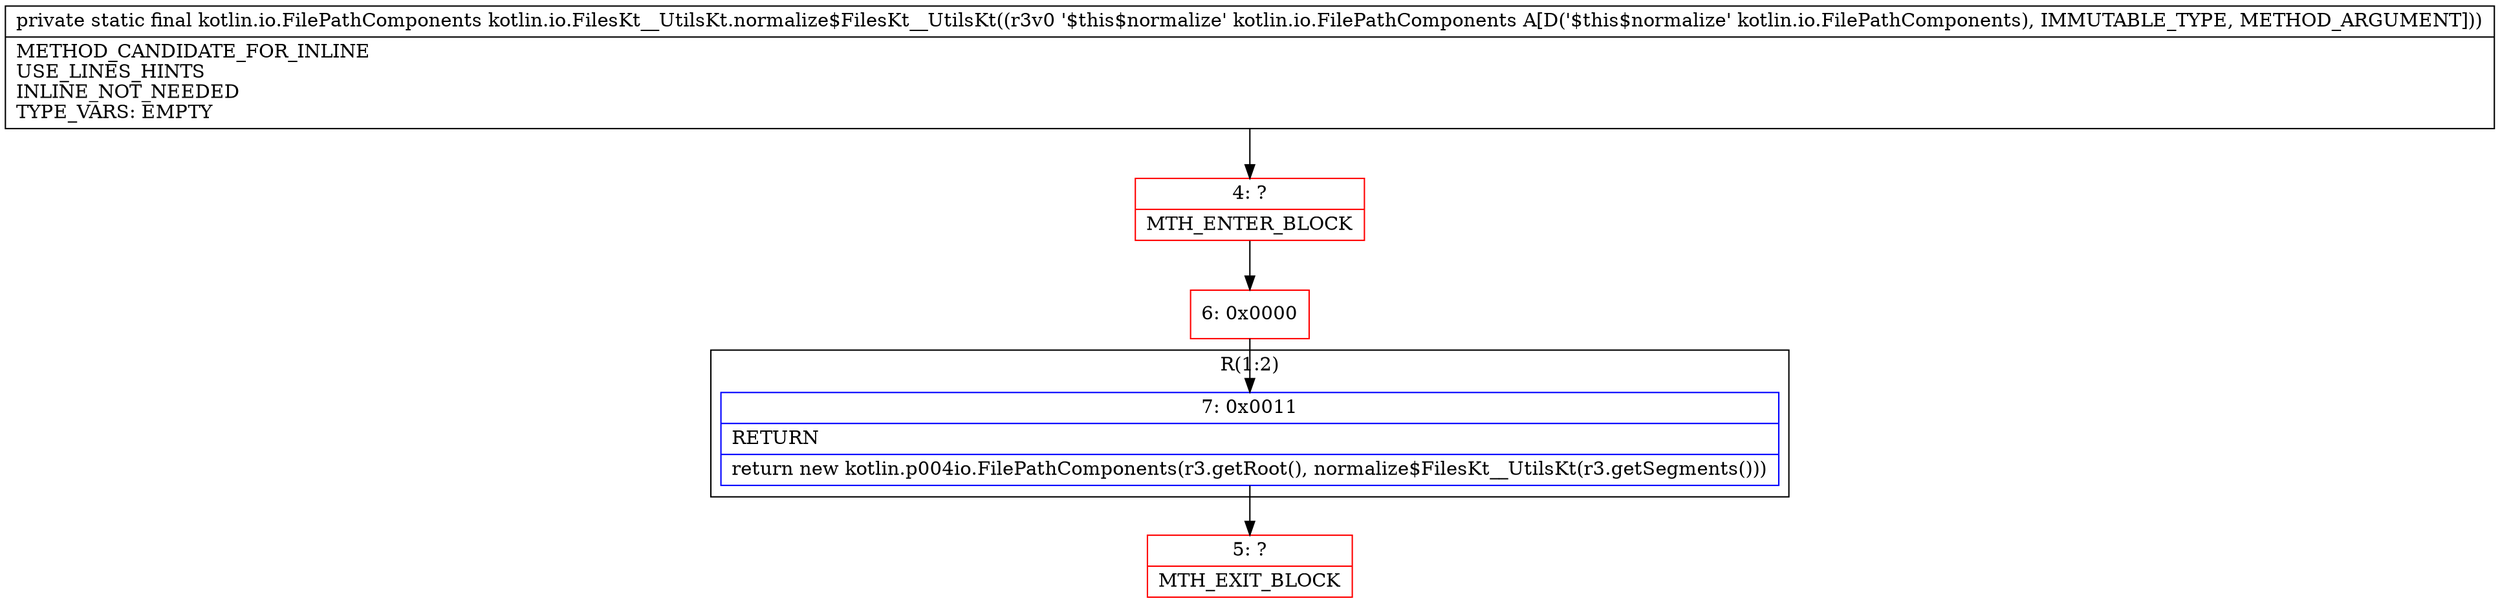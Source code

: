 digraph "CFG forkotlin.io.FilesKt__UtilsKt.normalize$FilesKt__UtilsKt(Lkotlin\/io\/FilePathComponents;)Lkotlin\/io\/FilePathComponents;" {
subgraph cluster_Region_1499753285 {
label = "R(1:2)";
node [shape=record,color=blue];
Node_7 [shape=record,label="{7\:\ 0x0011|RETURN\l|return new kotlin.p004io.FilePathComponents(r3.getRoot(), normalize$FilesKt__UtilsKt(r3.getSegments()))\l}"];
}
Node_4 [shape=record,color=red,label="{4\:\ ?|MTH_ENTER_BLOCK\l}"];
Node_6 [shape=record,color=red,label="{6\:\ 0x0000}"];
Node_5 [shape=record,color=red,label="{5\:\ ?|MTH_EXIT_BLOCK\l}"];
MethodNode[shape=record,label="{private static final kotlin.io.FilePathComponents kotlin.io.FilesKt__UtilsKt.normalize$FilesKt__UtilsKt((r3v0 '$this$normalize' kotlin.io.FilePathComponents A[D('$this$normalize' kotlin.io.FilePathComponents), IMMUTABLE_TYPE, METHOD_ARGUMENT]))  | METHOD_CANDIDATE_FOR_INLINE\lUSE_LINES_HINTS\lINLINE_NOT_NEEDED\lTYPE_VARS: EMPTY\l}"];
MethodNode -> Node_4;Node_7 -> Node_5;
Node_4 -> Node_6;
Node_6 -> Node_7;
}

